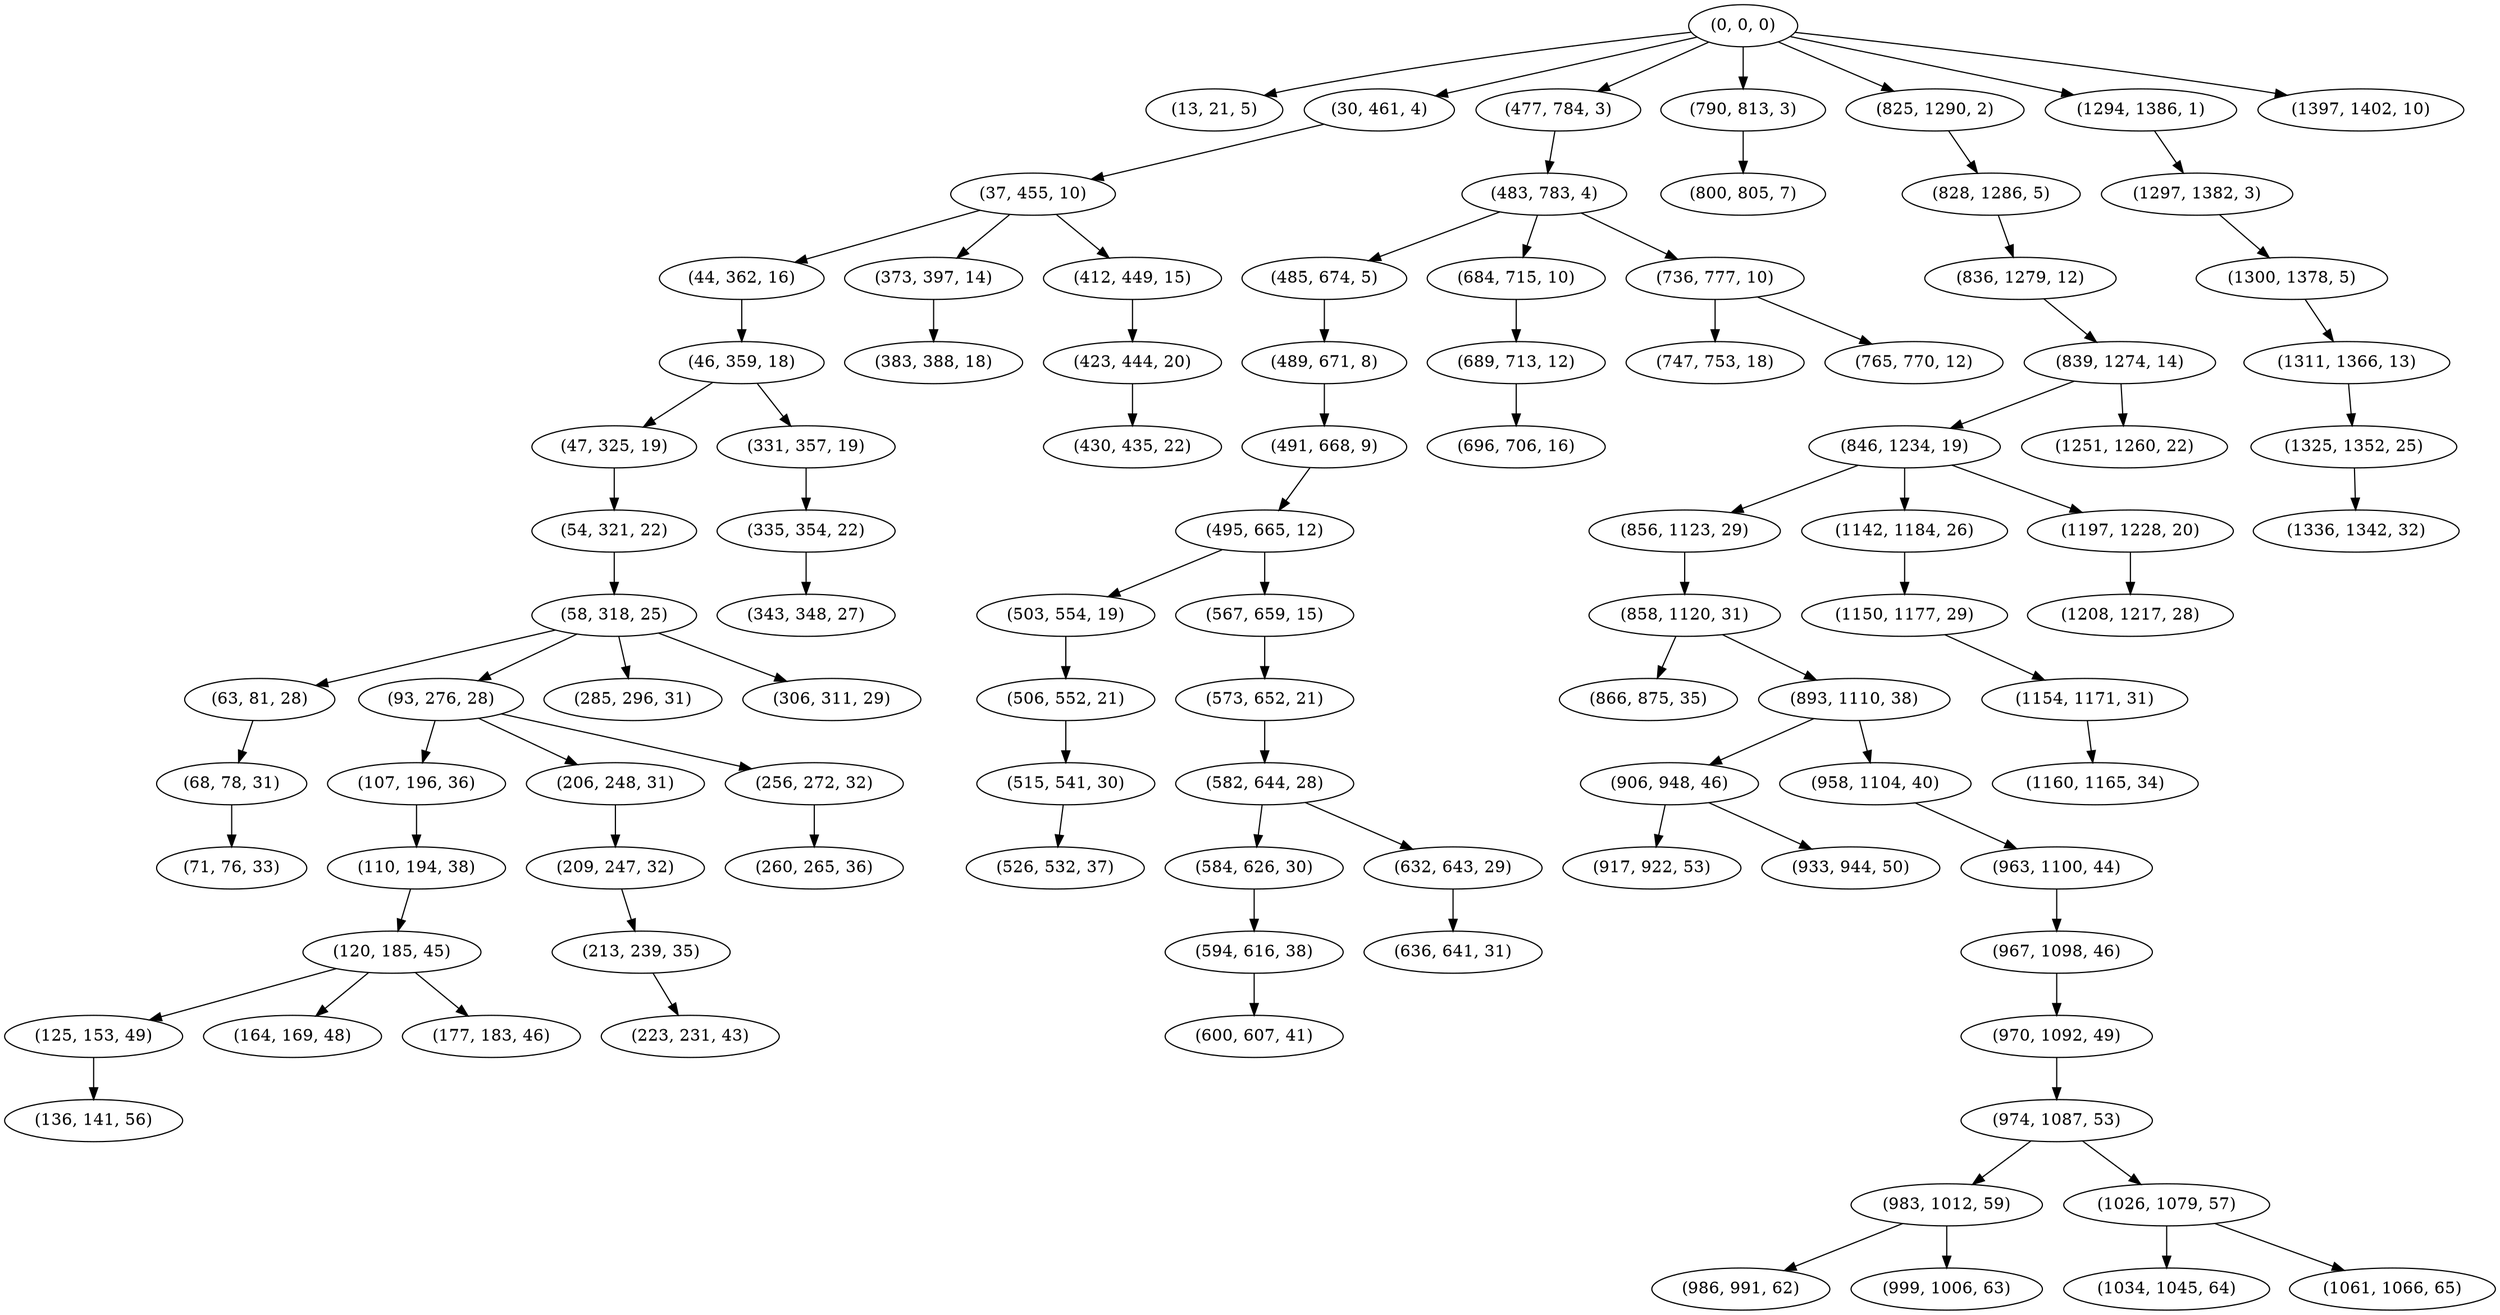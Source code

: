digraph tree {
    "(0, 0, 0)";
    "(13, 21, 5)";
    "(30, 461, 4)";
    "(37, 455, 10)";
    "(44, 362, 16)";
    "(46, 359, 18)";
    "(47, 325, 19)";
    "(54, 321, 22)";
    "(58, 318, 25)";
    "(63, 81, 28)";
    "(68, 78, 31)";
    "(71, 76, 33)";
    "(93, 276, 28)";
    "(107, 196, 36)";
    "(110, 194, 38)";
    "(120, 185, 45)";
    "(125, 153, 49)";
    "(136, 141, 56)";
    "(164, 169, 48)";
    "(177, 183, 46)";
    "(206, 248, 31)";
    "(209, 247, 32)";
    "(213, 239, 35)";
    "(223, 231, 43)";
    "(256, 272, 32)";
    "(260, 265, 36)";
    "(285, 296, 31)";
    "(306, 311, 29)";
    "(331, 357, 19)";
    "(335, 354, 22)";
    "(343, 348, 27)";
    "(373, 397, 14)";
    "(383, 388, 18)";
    "(412, 449, 15)";
    "(423, 444, 20)";
    "(430, 435, 22)";
    "(477, 784, 3)";
    "(483, 783, 4)";
    "(485, 674, 5)";
    "(489, 671, 8)";
    "(491, 668, 9)";
    "(495, 665, 12)";
    "(503, 554, 19)";
    "(506, 552, 21)";
    "(515, 541, 30)";
    "(526, 532, 37)";
    "(567, 659, 15)";
    "(573, 652, 21)";
    "(582, 644, 28)";
    "(584, 626, 30)";
    "(594, 616, 38)";
    "(600, 607, 41)";
    "(632, 643, 29)";
    "(636, 641, 31)";
    "(684, 715, 10)";
    "(689, 713, 12)";
    "(696, 706, 16)";
    "(736, 777, 10)";
    "(747, 753, 18)";
    "(765, 770, 12)";
    "(790, 813, 3)";
    "(800, 805, 7)";
    "(825, 1290, 2)";
    "(828, 1286, 5)";
    "(836, 1279, 12)";
    "(839, 1274, 14)";
    "(846, 1234, 19)";
    "(856, 1123, 29)";
    "(858, 1120, 31)";
    "(866, 875, 35)";
    "(893, 1110, 38)";
    "(906, 948, 46)";
    "(917, 922, 53)";
    "(933, 944, 50)";
    "(958, 1104, 40)";
    "(963, 1100, 44)";
    "(967, 1098, 46)";
    "(970, 1092, 49)";
    "(974, 1087, 53)";
    "(983, 1012, 59)";
    "(986, 991, 62)";
    "(999, 1006, 63)";
    "(1026, 1079, 57)";
    "(1034, 1045, 64)";
    "(1061, 1066, 65)";
    "(1142, 1184, 26)";
    "(1150, 1177, 29)";
    "(1154, 1171, 31)";
    "(1160, 1165, 34)";
    "(1197, 1228, 20)";
    "(1208, 1217, 28)";
    "(1251, 1260, 22)";
    "(1294, 1386, 1)";
    "(1297, 1382, 3)";
    "(1300, 1378, 5)";
    "(1311, 1366, 13)";
    "(1325, 1352, 25)";
    "(1336, 1342, 32)";
    "(1397, 1402, 10)";
    "(0, 0, 0)" -> "(13, 21, 5)";
    "(0, 0, 0)" -> "(30, 461, 4)";
    "(0, 0, 0)" -> "(477, 784, 3)";
    "(0, 0, 0)" -> "(790, 813, 3)";
    "(0, 0, 0)" -> "(825, 1290, 2)";
    "(0, 0, 0)" -> "(1294, 1386, 1)";
    "(0, 0, 0)" -> "(1397, 1402, 10)";
    "(30, 461, 4)" -> "(37, 455, 10)";
    "(37, 455, 10)" -> "(44, 362, 16)";
    "(37, 455, 10)" -> "(373, 397, 14)";
    "(37, 455, 10)" -> "(412, 449, 15)";
    "(44, 362, 16)" -> "(46, 359, 18)";
    "(46, 359, 18)" -> "(47, 325, 19)";
    "(46, 359, 18)" -> "(331, 357, 19)";
    "(47, 325, 19)" -> "(54, 321, 22)";
    "(54, 321, 22)" -> "(58, 318, 25)";
    "(58, 318, 25)" -> "(63, 81, 28)";
    "(58, 318, 25)" -> "(93, 276, 28)";
    "(58, 318, 25)" -> "(285, 296, 31)";
    "(58, 318, 25)" -> "(306, 311, 29)";
    "(63, 81, 28)" -> "(68, 78, 31)";
    "(68, 78, 31)" -> "(71, 76, 33)";
    "(93, 276, 28)" -> "(107, 196, 36)";
    "(93, 276, 28)" -> "(206, 248, 31)";
    "(93, 276, 28)" -> "(256, 272, 32)";
    "(107, 196, 36)" -> "(110, 194, 38)";
    "(110, 194, 38)" -> "(120, 185, 45)";
    "(120, 185, 45)" -> "(125, 153, 49)";
    "(120, 185, 45)" -> "(164, 169, 48)";
    "(120, 185, 45)" -> "(177, 183, 46)";
    "(125, 153, 49)" -> "(136, 141, 56)";
    "(206, 248, 31)" -> "(209, 247, 32)";
    "(209, 247, 32)" -> "(213, 239, 35)";
    "(213, 239, 35)" -> "(223, 231, 43)";
    "(256, 272, 32)" -> "(260, 265, 36)";
    "(331, 357, 19)" -> "(335, 354, 22)";
    "(335, 354, 22)" -> "(343, 348, 27)";
    "(373, 397, 14)" -> "(383, 388, 18)";
    "(412, 449, 15)" -> "(423, 444, 20)";
    "(423, 444, 20)" -> "(430, 435, 22)";
    "(477, 784, 3)" -> "(483, 783, 4)";
    "(483, 783, 4)" -> "(485, 674, 5)";
    "(483, 783, 4)" -> "(684, 715, 10)";
    "(483, 783, 4)" -> "(736, 777, 10)";
    "(485, 674, 5)" -> "(489, 671, 8)";
    "(489, 671, 8)" -> "(491, 668, 9)";
    "(491, 668, 9)" -> "(495, 665, 12)";
    "(495, 665, 12)" -> "(503, 554, 19)";
    "(495, 665, 12)" -> "(567, 659, 15)";
    "(503, 554, 19)" -> "(506, 552, 21)";
    "(506, 552, 21)" -> "(515, 541, 30)";
    "(515, 541, 30)" -> "(526, 532, 37)";
    "(567, 659, 15)" -> "(573, 652, 21)";
    "(573, 652, 21)" -> "(582, 644, 28)";
    "(582, 644, 28)" -> "(584, 626, 30)";
    "(582, 644, 28)" -> "(632, 643, 29)";
    "(584, 626, 30)" -> "(594, 616, 38)";
    "(594, 616, 38)" -> "(600, 607, 41)";
    "(632, 643, 29)" -> "(636, 641, 31)";
    "(684, 715, 10)" -> "(689, 713, 12)";
    "(689, 713, 12)" -> "(696, 706, 16)";
    "(736, 777, 10)" -> "(747, 753, 18)";
    "(736, 777, 10)" -> "(765, 770, 12)";
    "(790, 813, 3)" -> "(800, 805, 7)";
    "(825, 1290, 2)" -> "(828, 1286, 5)";
    "(828, 1286, 5)" -> "(836, 1279, 12)";
    "(836, 1279, 12)" -> "(839, 1274, 14)";
    "(839, 1274, 14)" -> "(846, 1234, 19)";
    "(839, 1274, 14)" -> "(1251, 1260, 22)";
    "(846, 1234, 19)" -> "(856, 1123, 29)";
    "(846, 1234, 19)" -> "(1142, 1184, 26)";
    "(846, 1234, 19)" -> "(1197, 1228, 20)";
    "(856, 1123, 29)" -> "(858, 1120, 31)";
    "(858, 1120, 31)" -> "(866, 875, 35)";
    "(858, 1120, 31)" -> "(893, 1110, 38)";
    "(893, 1110, 38)" -> "(906, 948, 46)";
    "(893, 1110, 38)" -> "(958, 1104, 40)";
    "(906, 948, 46)" -> "(917, 922, 53)";
    "(906, 948, 46)" -> "(933, 944, 50)";
    "(958, 1104, 40)" -> "(963, 1100, 44)";
    "(963, 1100, 44)" -> "(967, 1098, 46)";
    "(967, 1098, 46)" -> "(970, 1092, 49)";
    "(970, 1092, 49)" -> "(974, 1087, 53)";
    "(974, 1087, 53)" -> "(983, 1012, 59)";
    "(974, 1087, 53)" -> "(1026, 1079, 57)";
    "(983, 1012, 59)" -> "(986, 991, 62)";
    "(983, 1012, 59)" -> "(999, 1006, 63)";
    "(1026, 1079, 57)" -> "(1034, 1045, 64)";
    "(1026, 1079, 57)" -> "(1061, 1066, 65)";
    "(1142, 1184, 26)" -> "(1150, 1177, 29)";
    "(1150, 1177, 29)" -> "(1154, 1171, 31)";
    "(1154, 1171, 31)" -> "(1160, 1165, 34)";
    "(1197, 1228, 20)" -> "(1208, 1217, 28)";
    "(1294, 1386, 1)" -> "(1297, 1382, 3)";
    "(1297, 1382, 3)" -> "(1300, 1378, 5)";
    "(1300, 1378, 5)" -> "(1311, 1366, 13)";
    "(1311, 1366, 13)" -> "(1325, 1352, 25)";
    "(1325, 1352, 25)" -> "(1336, 1342, 32)";
}
